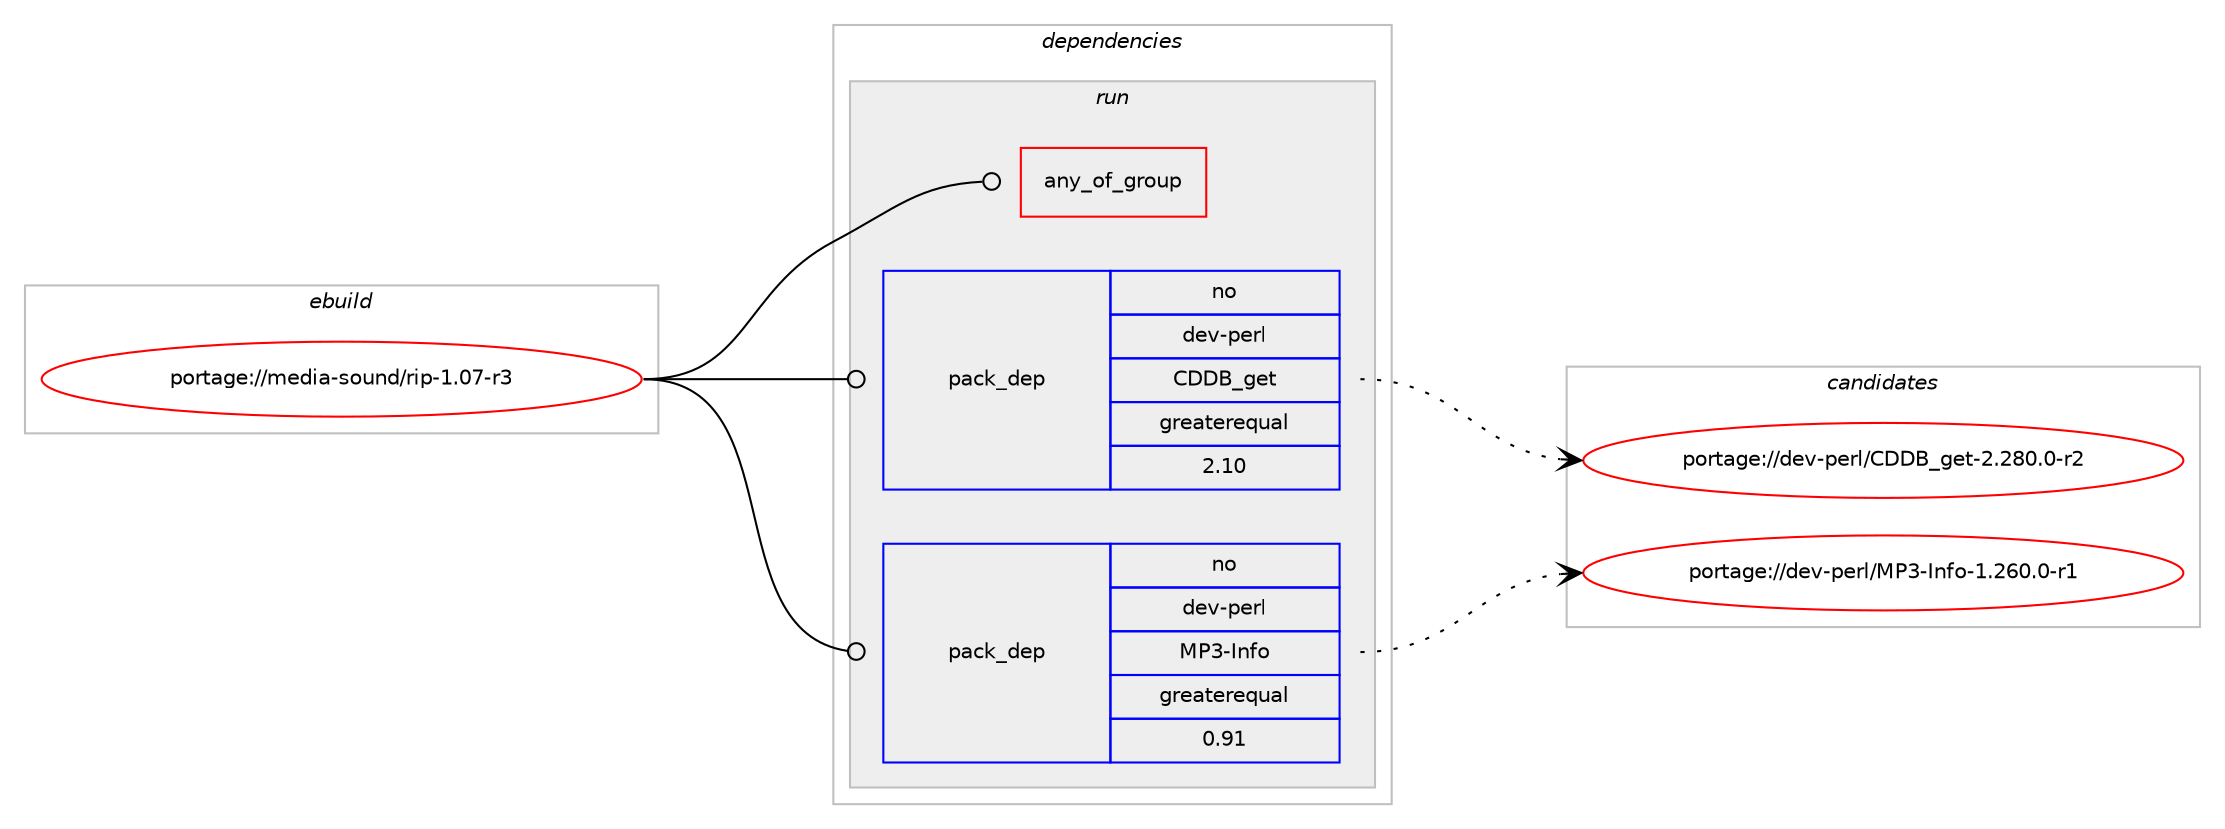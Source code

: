 digraph prolog {

# *************
# Graph options
# *************

newrank=true;
concentrate=true;
compound=true;
graph [rankdir=LR,fontname=Helvetica,fontsize=10,ranksep=1.5];#, ranksep=2.5, nodesep=0.2];
edge  [arrowhead=vee];
node  [fontname=Helvetica,fontsize=10];

# **********
# The ebuild
# **********

subgraph cluster_leftcol {
color=gray;
rank=same;
label=<<i>ebuild</i>>;
id [label="portage://media-sound/rip-1.07-r3", color=red, width=4, href="../media-sound/rip-1.07-r3.svg"];
}

# ****************
# The dependencies
# ****************

subgraph cluster_midcol {
color=gray;
label=<<i>dependencies</i>>;
subgraph cluster_compile {
fillcolor="#eeeeee";
style=filled;
label=<<i>compile</i>>;
}
subgraph cluster_compileandrun {
fillcolor="#eeeeee";
style=filled;
label=<<i>compile and run</i>>;
}
subgraph cluster_run {
fillcolor="#eeeeee";
style=filled;
label=<<i>run</i>>;
subgraph any2252 {
dependency165463 [label=<<TABLE BORDER="0" CELLBORDER="1" CELLSPACING="0" CELLPADDING="4"><TR><TD CELLPADDING="10">any_of_group</TD></TR></TABLE>>, shape=none, color=red];# *** BEGIN UNKNOWN DEPENDENCY TYPE (TODO) ***
# dependency165463 -> package_dependency(portage://media-sound/rip-1.07-r3,run,no,media-libs,flac,none,[,,],[],[])
# *** END UNKNOWN DEPENDENCY TYPE (TODO) ***

# *** BEGIN UNKNOWN DEPENDENCY TYPE (TODO) ***
# dependency165463 -> package_dependency(portage://media-sound/rip-1.07-r3,run,no,media-sound,lame,none,[,,],[],[])
# *** END UNKNOWN DEPENDENCY TYPE (TODO) ***

# *** BEGIN UNKNOWN DEPENDENCY TYPE (TODO) ***
# dependency165463 -> package_dependency(portage://media-sound/rip-1.07-r3,run,no,media-sound,vorbis-tools,none,[,,],[],[])
# *** END UNKNOWN DEPENDENCY TYPE (TODO) ***

}
id:e -> dependency165463:w [weight=20,style="solid",arrowhead="odot"];
# *** BEGIN UNKNOWN DEPENDENCY TYPE (TODO) ***
# id -> package_dependency(portage://media-sound/rip-1.07-r3,run,no,dev-lang,perl,none,[,,],[],[])
# *** END UNKNOWN DEPENDENCY TYPE (TODO) ***

subgraph pack83455 {
dependency165464 [label=<<TABLE BORDER="0" CELLBORDER="1" CELLSPACING="0" CELLPADDING="4" WIDTH="220"><TR><TD ROWSPAN="6" CELLPADDING="30">pack_dep</TD></TR><TR><TD WIDTH="110">no</TD></TR><TR><TD>dev-perl</TD></TR><TR><TD>CDDB_get</TD></TR><TR><TD>greaterequal</TD></TR><TR><TD>2.10</TD></TR></TABLE>>, shape=none, color=blue];
}
id:e -> dependency165464:w [weight=20,style="solid",arrowhead="odot"];
subgraph pack83456 {
dependency165465 [label=<<TABLE BORDER="0" CELLBORDER="1" CELLSPACING="0" CELLPADDING="4" WIDTH="220"><TR><TD ROWSPAN="6" CELLPADDING="30">pack_dep</TD></TR><TR><TD WIDTH="110">no</TD></TR><TR><TD>dev-perl</TD></TR><TR><TD>MP3-Info</TD></TR><TR><TD>greaterequal</TD></TR><TR><TD>0.91</TD></TR></TABLE>>, shape=none, color=blue];
}
id:e -> dependency165465:w [weight=20,style="solid",arrowhead="odot"];
# *** BEGIN UNKNOWN DEPENDENCY TYPE (TODO) ***
# id -> package_dependency(portage://media-sound/rip-1.07-r3,run,no,media-sound,cdparanoia,none,[,,],[],[])
# *** END UNKNOWN DEPENDENCY TYPE (TODO) ***

# *** BEGIN UNKNOWN DEPENDENCY TYPE (TODO) ***
# id -> package_dependency(portage://media-sound/rip-1.07-r3,run,no,sys-apps,util-linux,none,[,,],[],[])
# *** END UNKNOWN DEPENDENCY TYPE (TODO) ***

}
}

# **************
# The candidates
# **************

subgraph cluster_choices {
rank=same;
color=gray;
label=<<i>candidates</i>>;

subgraph choice83455 {
color=black;
nodesep=1;
choice1001011184511210111410847676868669510310111645504650564846484511450 [label="portage://dev-perl/CDDB_get-2.280.0-r2", color=red, width=4,href="../dev-perl/CDDB_get-2.280.0-r2.svg"];
dependency165464:e -> choice1001011184511210111410847676868669510310111645504650564846484511450:w [style=dotted,weight="100"];
}
subgraph choice83456 {
color=black;
nodesep=1;
choice1001011184511210111410847778051457311010211145494650544846484511449 [label="portage://dev-perl/MP3-Info-1.260.0-r1", color=red, width=4,href="../dev-perl/MP3-Info-1.260.0-r1.svg"];
dependency165465:e -> choice1001011184511210111410847778051457311010211145494650544846484511449:w [style=dotted,weight="100"];
}
}

}

